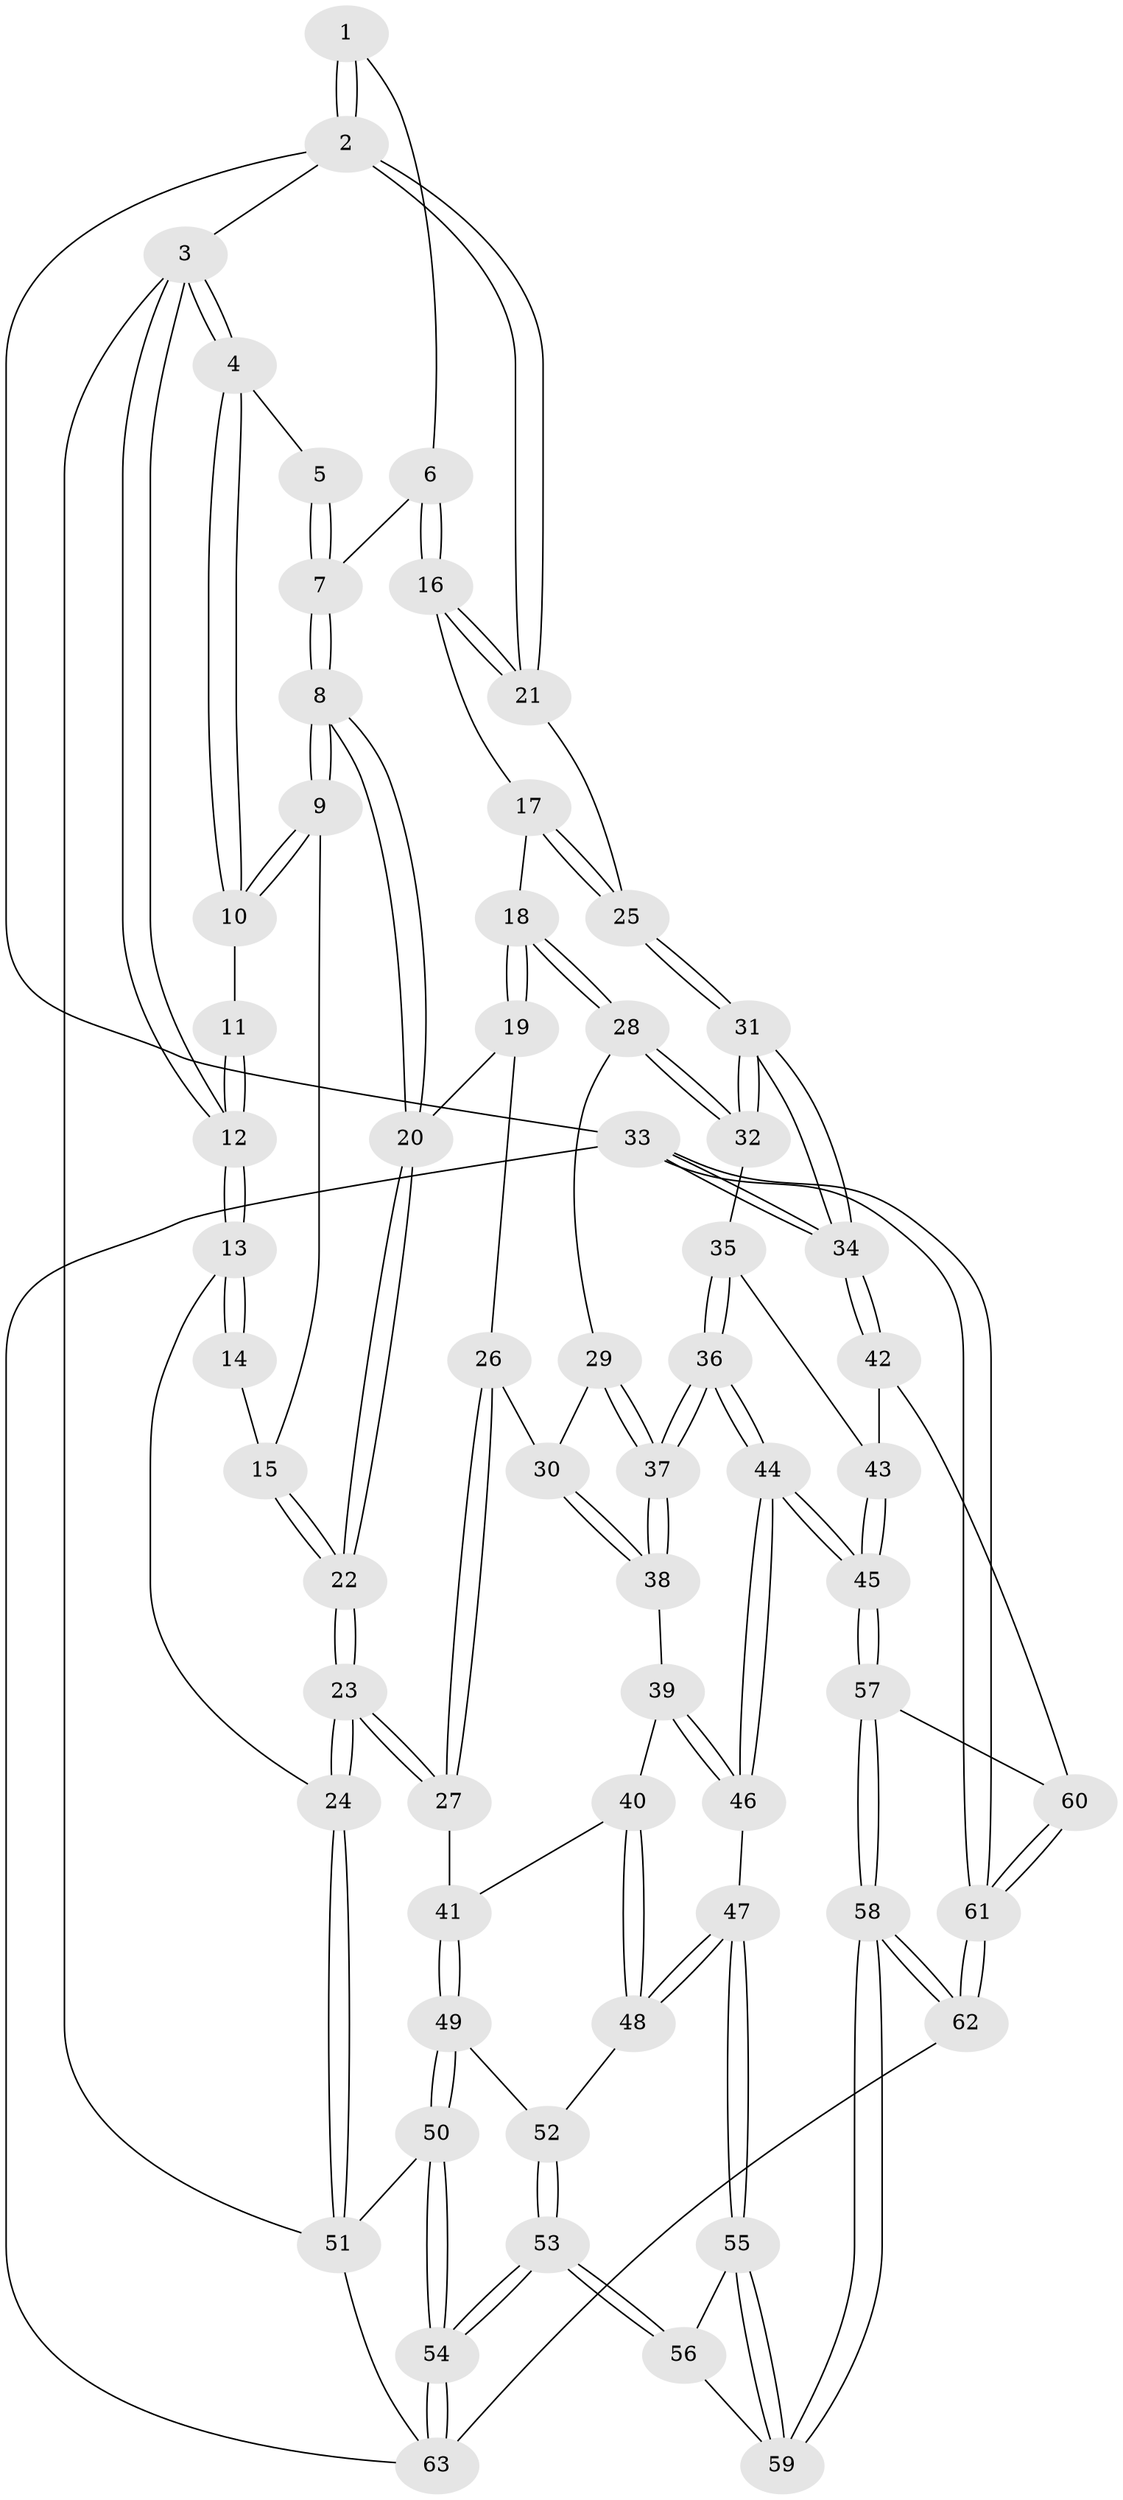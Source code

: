 // Generated by graph-tools (version 1.1) at 2025/27/03/09/25 03:27:07]
// undirected, 63 vertices, 154 edges
graph export_dot {
graph [start="1"]
  node [color=gray90,style=filled];
  1 [pos="+0.7809019627293581+0"];
  2 [pos="+1+0"];
  3 [pos="+0+0"];
  4 [pos="+0.34021163088383616+0"];
  5 [pos="+0.4999794055810088+0"];
  6 [pos="+0.7791532184242752+0.11557047407979704"];
  7 [pos="+0.5622266756114979+0.15273846753324274"];
  8 [pos="+0.4945376898180916+0.2874799527566936"];
  9 [pos="+0.3224599618918579+0.09544003380278356"];
  10 [pos="+0.31583407029662214+0.059031796044786054"];
  11 [pos="+0.12294770833867547+0.14045957094580117"];
  12 [pos="+0+0"];
  13 [pos="+0+0.36218132734630243"];
  14 [pos="+0.12280882757845422+0.15671027780014857"];
  15 [pos="+0.19449866070348185+0.3109590678116283"];
  16 [pos="+0.8030098871392969+0.17455278506559396"];
  17 [pos="+0.8109586559608261+0.2823875221552102"];
  18 [pos="+0.7837613179745521+0.3542458241014218"];
  19 [pos="+0.5095095312159051+0.33490342390831257"];
  20 [pos="+0.5004575136066056+0.32577361152241174"];
  21 [pos="+1+0"];
  22 [pos="+0.1809322918825607+0.3962845007872782"];
  23 [pos="+0.050844785072935265+0.5396560645077638"];
  24 [pos="+0+0.5736878726450365"];
  25 [pos="+1+0.1844722643647664"];
  26 [pos="+0.5038158322875022+0.4119868623097338"];
  27 [pos="+0.31361349507733827+0.6164039602163087"];
  28 [pos="+0.8108204151253743+0.41715968484782295"];
  29 [pos="+0.7242950594929028+0.5301869930037876"];
  30 [pos="+0.5558992275365252+0.5614718513104325"];
  31 [pos="+1+0.5533161139952137"];
  32 [pos="+0.968629019885942+0.5272466420933978"];
  33 [pos="+1+1"];
  34 [pos="+1+0.8237666944970954"];
  35 [pos="+0.9199910599702233+0.5979112850116948"];
  36 [pos="+0.7144045608884904+0.712942323126536"];
  37 [pos="+0.7125324067594373+0.7063062395820793"];
  38 [pos="+0.5492985167813011+0.5826307849814267"];
  39 [pos="+0.48492289241371783+0.6563350313867012"];
  40 [pos="+0.4156415350857383+0.6791170623696595"];
  41 [pos="+0.3968814629839008+0.6795557754539063"];
  42 [pos="+0.89185072027842+0.8468583379735456"];
  43 [pos="+0.9117659419611682+0.6334411628126236"];
  44 [pos="+0.7063440996457043+0.7809691338393845"];
  45 [pos="+0.7435419125425564+0.8270263738599538"];
  46 [pos="+0.647124980341298+0.7810144382332951"];
  47 [pos="+0.551105795212901+0.8332399161980757"];
  48 [pos="+0.5234828640737487+0.8246415295731884"];
  49 [pos="+0.377022192393149+0.7744123102551544"];
  50 [pos="+0.2585934130232295+1"];
  51 [pos="+0+0.5811126297877471"];
  52 [pos="+0.4771396190140926+0.8439047513363325"];
  53 [pos="+0.37244853189173727+0.9900818849970973"];
  54 [pos="+0.2671555702963799+1"];
  55 [pos="+0.5461982889365826+0.8713930225966321"];
  56 [pos="+0.5002617253569601+0.9263701767354114"];
  57 [pos="+0.7466189548423002+0.8315573700945059"];
  58 [pos="+0.6588404981340151+1"];
  59 [pos="+0.6267715930463335+0.9839017716049595"];
  60 [pos="+0.8617246214938588+0.8597356219690818"];
  61 [pos="+0.9290291458669862+1"];
  62 [pos="+0.6416324454627272+1"];
  63 [pos="+0.2671524650431542+1"];
  1 -- 2;
  1 -- 2;
  1 -- 6;
  2 -- 3;
  2 -- 21;
  2 -- 21;
  2 -- 33;
  3 -- 4;
  3 -- 4;
  3 -- 12;
  3 -- 12;
  3 -- 51;
  4 -- 5;
  4 -- 10;
  4 -- 10;
  5 -- 7;
  5 -- 7;
  6 -- 7;
  6 -- 16;
  6 -- 16;
  7 -- 8;
  7 -- 8;
  8 -- 9;
  8 -- 9;
  8 -- 20;
  8 -- 20;
  9 -- 10;
  9 -- 10;
  9 -- 15;
  10 -- 11;
  11 -- 12;
  11 -- 12;
  12 -- 13;
  12 -- 13;
  13 -- 14;
  13 -- 14;
  13 -- 24;
  14 -- 15;
  15 -- 22;
  15 -- 22;
  16 -- 17;
  16 -- 21;
  16 -- 21;
  17 -- 18;
  17 -- 25;
  17 -- 25;
  18 -- 19;
  18 -- 19;
  18 -- 28;
  18 -- 28;
  19 -- 20;
  19 -- 26;
  20 -- 22;
  20 -- 22;
  21 -- 25;
  22 -- 23;
  22 -- 23;
  23 -- 24;
  23 -- 24;
  23 -- 27;
  23 -- 27;
  24 -- 51;
  24 -- 51;
  25 -- 31;
  25 -- 31;
  26 -- 27;
  26 -- 27;
  26 -- 30;
  27 -- 41;
  28 -- 29;
  28 -- 32;
  28 -- 32;
  29 -- 30;
  29 -- 37;
  29 -- 37;
  30 -- 38;
  30 -- 38;
  31 -- 32;
  31 -- 32;
  31 -- 34;
  31 -- 34;
  32 -- 35;
  33 -- 34;
  33 -- 34;
  33 -- 61;
  33 -- 61;
  33 -- 63;
  34 -- 42;
  34 -- 42;
  35 -- 36;
  35 -- 36;
  35 -- 43;
  36 -- 37;
  36 -- 37;
  36 -- 44;
  36 -- 44;
  37 -- 38;
  37 -- 38;
  38 -- 39;
  39 -- 40;
  39 -- 46;
  39 -- 46;
  40 -- 41;
  40 -- 48;
  40 -- 48;
  41 -- 49;
  41 -- 49;
  42 -- 43;
  42 -- 60;
  43 -- 45;
  43 -- 45;
  44 -- 45;
  44 -- 45;
  44 -- 46;
  44 -- 46;
  45 -- 57;
  45 -- 57;
  46 -- 47;
  47 -- 48;
  47 -- 48;
  47 -- 55;
  47 -- 55;
  48 -- 52;
  49 -- 50;
  49 -- 50;
  49 -- 52;
  50 -- 51;
  50 -- 54;
  50 -- 54;
  51 -- 63;
  52 -- 53;
  52 -- 53;
  53 -- 54;
  53 -- 54;
  53 -- 56;
  53 -- 56;
  54 -- 63;
  54 -- 63;
  55 -- 56;
  55 -- 59;
  55 -- 59;
  56 -- 59;
  57 -- 58;
  57 -- 58;
  57 -- 60;
  58 -- 59;
  58 -- 59;
  58 -- 62;
  58 -- 62;
  60 -- 61;
  60 -- 61;
  61 -- 62;
  61 -- 62;
  62 -- 63;
}
